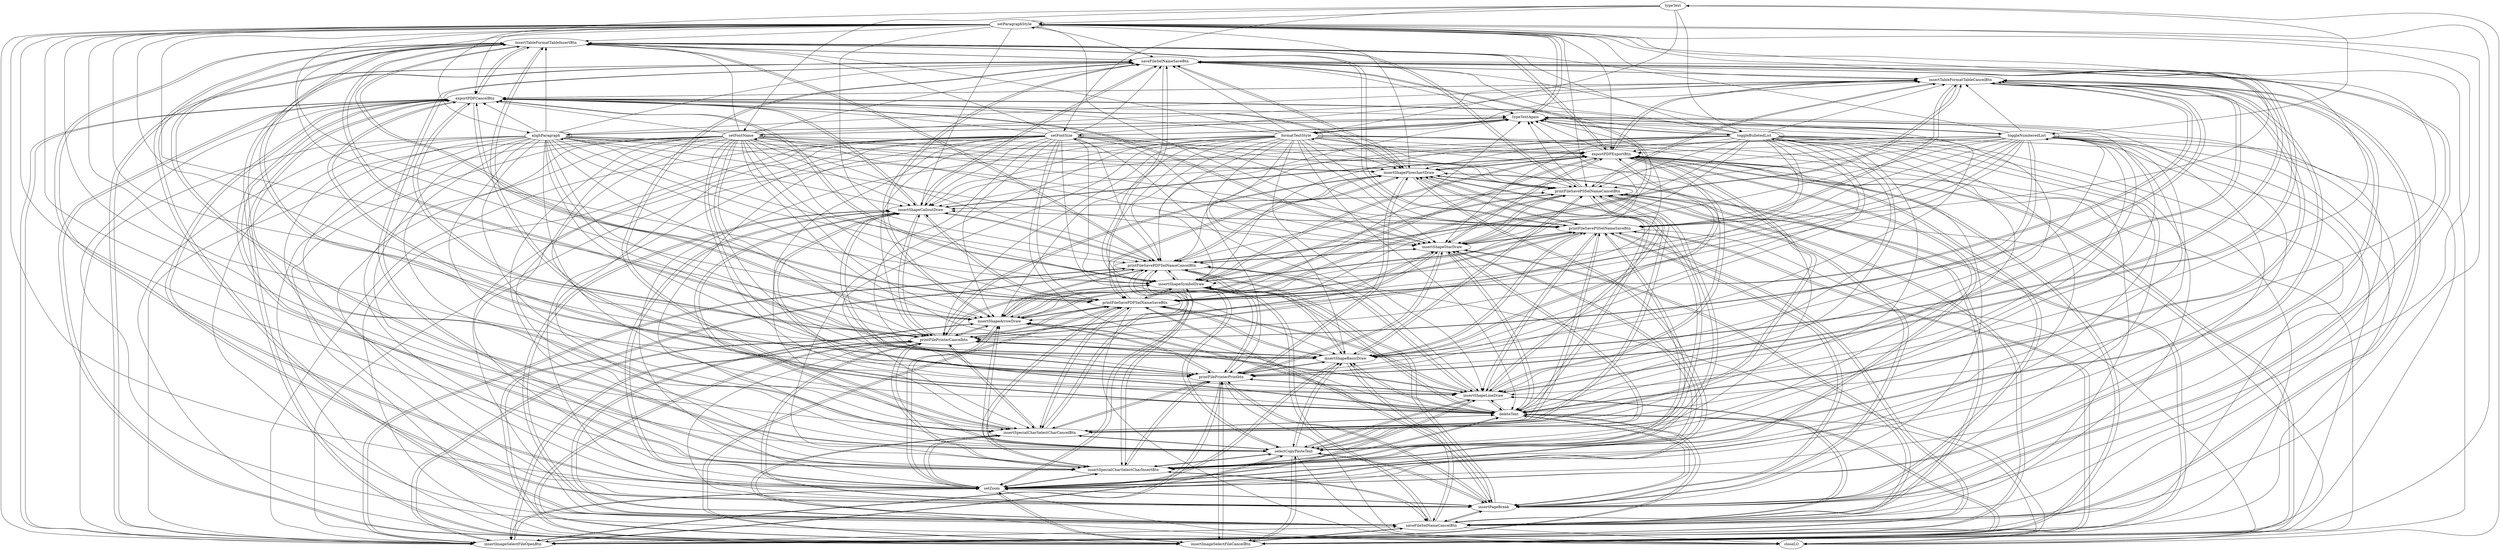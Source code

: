 strict digraph G {
  typeText [ label="typeText" ];
  setParagraphStyle [ label="setParagraphStyle" ];
  setFontName [ label="setFontName" ];
  setFontSize [ label="setFontSize" ];
  formatTextStyle [ label="formatTextStyle" ];
  toggleBulletedList [ label="toggleBulletedList" ];
  toggleNumberedList [ label="toggleNumberedList" ];
  alighParagraph [ label="alighParagraph" ];
  insertTableFormatTableInsertBtn [ label="insertTableFormatTableInsertBtn" ];
  insertTableFormatTableCancelBtn [ label="insertTableFormatTableCancelBtn" ];
  insertImageSelectFileOpenBtn [ label="insertImageSelectFileOpenBtn" ];
  insertImageSelectFileCancelBtn [ label="insertImageSelectFileCancelBtn" ];
  insertPageBreak [ label="insertPageBreak" ];
  insertSpecialCharSelectCharInsertBtn [ label="insertSpecialCharSelectCharInsertBtn" ];
  insertSpecialCharSelectCharCancelBtn [ label="insertSpecialCharSelectCharCancelBtn" ];
  insertShapeLineDraw [ label="insertShapeLineDraw" ];
  insertShapeBasicDraw [ label="insertShapeBasicDraw" ];
  insertShapeArrowDraw [ label="insertShapeArrowDraw" ];
  insertShapeSymbolDraw [ label="insertShapeSymbolDraw" ];
  insertShapeStarDraw [ label="insertShapeStarDraw" ];
  insertShapeCalloutDraw [ label="insertShapeCalloutDraw" ];
  insertShapeFlowchartDraw [ label="insertShapeFlowchartDraw" ];
  typeTextAgain [ label="typeTextAgain" ];
  saveFileSelNameSaveBtn [ label="saveFileSelNameSaveBtn" ];
  saveFileSelNameCancelBtn [ label="saveFileSelNameCancelBtn" ];
  setZoom [ label="setZoom" ];
  selectCopyPasteText [ label="selectCopyPasteText" ];
  deleteText [ label="deleteText" ];
  printFilePrinterPrintbtn [ label="printFilePrinterPrintbtn" ];
  printFilePrinterCancelbtn [ label="printFilePrinterCancelbtn" ];
  printFileSavePDFSelNameSaveBtn [ label="printFileSavePDFSelNameSaveBtn" ];
  printFileSavePDFSelNameCancelBtn [ label="printFileSavePDFSelNameCancelBtn" ];
  printFileSavePSSelNameSaveBtn [ label="printFileSavePSSelNameSaveBtn" ];
  printFileSavePSSelNameCancelBtn [ label="printFileSavePSSelNameCancelBtn" ];
  exportPDFExportBtn [ label="exportPDFExportBtn" ];
  exportPDFCancelBtn [ label="exportPDFCancelBtn" ];
  closeLO [ label="closeLO" ];
  typeText -> setParagraphStyle;
  typeText -> setFontName;
  typeText -> setFontSize;
  typeText -> formatTextStyle;
  typeText -> toggleBulletedList;
  typeText -> toggleNumberedList;
  typeText -> alighParagraph;
  setParagraphStyle -> typeTextAgain;
  typeTextAgain -> setParagraphStyle;
  setParagraphStyle -> insertTableFormatTableInsertBtn;
  setParagraphStyle -> insertTableFormatTableCancelBtn;
  setParagraphStyle -> insertImageSelectFileOpenBtn;
  setParagraphStyle -> insertImageSelectFileCancelBtn;
  setParagraphStyle -> insertPageBreak;
  setParagraphStyle -> insertSpecialCharSelectCharInsertBtn;
  setParagraphStyle -> insertSpecialCharSelectCharCancelBtn;
  setParagraphStyle -> insertShapeLineDraw;
  setParagraphStyle -> insertShapeBasicDraw;
  setParagraphStyle -> insertShapeArrowDraw;
  setParagraphStyle -> insertShapeSymbolDraw;
  setParagraphStyle -> insertShapeStarDraw;
  setParagraphStyle -> insertShapeCalloutDraw;
  setParagraphStyle -> insertShapeFlowchartDraw;
  setFontName -> typeTextAgain;
  typeTextAgain -> setFontName;
  setFontName -> insertTableFormatTableInsertBtn;
  setFontName -> insertTableFormatTableCancelBtn;
  setFontName -> insertImageSelectFileOpenBtn;
  setFontName -> insertImageSelectFileCancelBtn;
  setFontName -> insertPageBreak;
  setFontName -> insertSpecialCharSelectCharInsertBtn;
  setFontName -> insertSpecialCharSelectCharCancelBtn;
  setFontName -> insertShapeLineDraw;
  setFontName -> insertShapeBasicDraw;
  setFontName -> insertShapeArrowDraw;
  setFontName -> insertShapeSymbolDraw;
  setFontName -> insertShapeStarDraw;
  setFontName -> insertShapeCalloutDraw;
  setFontName -> insertShapeFlowchartDraw;
  setFontSize -> typeTextAgain;
  typeTextAgain -> setFontSize;
  setFontSize -> insertTableFormatTableInsertBtn;
  setFontSize -> insertTableFormatTableCancelBtn;
  setFontSize -> insertImageSelectFileOpenBtn;
  setFontSize -> insertImageSelectFileCancelBtn;
  setFontSize -> insertPageBreak;
  setFontSize -> insertSpecialCharSelectCharInsertBtn;
  setFontSize -> insertSpecialCharSelectCharCancelBtn;
  setFontSize -> insertShapeLineDraw;
  setFontSize -> insertShapeBasicDraw;
  setFontSize -> insertShapeArrowDraw;
  setFontSize -> insertShapeSymbolDraw;
  setFontSize -> insertShapeStarDraw;
  setFontSize -> insertShapeCalloutDraw;
  setFontSize -> insertShapeFlowchartDraw;
  formatTextStyle -> typeTextAgain;
  typeTextAgain -> formatTextStyle;
  formatTextStyle -> insertTableFormatTableInsertBtn;
  formatTextStyle -> insertTableFormatTableCancelBtn;
  formatTextStyle -> insertImageSelectFileOpenBtn;
  formatTextStyle -> insertImageSelectFileCancelBtn;
  formatTextStyle -> insertPageBreak;
  formatTextStyle -> insertSpecialCharSelectCharInsertBtn;
  formatTextStyle -> insertSpecialCharSelectCharCancelBtn;
  formatTextStyle -> insertShapeLineDraw;
  formatTextStyle -> insertShapeBasicDraw;
  formatTextStyle -> insertShapeArrowDraw;
  formatTextStyle -> insertShapeSymbolDraw;
  formatTextStyle -> insertShapeStarDraw;
  formatTextStyle -> insertShapeCalloutDraw;
  formatTextStyle -> insertShapeFlowchartDraw;
  toggleBulletedList -> typeTextAgain;
  typeTextAgain -> toggleBulletedList;
  toggleBulletedList -> insertTableFormatTableInsertBtn;
  toggleBulletedList -> insertTableFormatTableCancelBtn;
  toggleBulletedList -> insertImageSelectFileOpenBtn;
  toggleBulletedList -> insertImageSelectFileCancelBtn;
  toggleBulletedList -> insertPageBreak;
  toggleBulletedList -> insertSpecialCharSelectCharInsertBtn;
  toggleBulletedList -> insertSpecialCharSelectCharCancelBtn;
  toggleBulletedList -> insertShapeLineDraw;
  toggleBulletedList -> insertShapeBasicDraw;
  toggleBulletedList -> insertShapeArrowDraw;
  toggleBulletedList -> insertShapeSymbolDraw;
  toggleBulletedList -> insertShapeStarDraw;
  toggleBulletedList -> insertShapeCalloutDraw;
  toggleBulletedList -> insertShapeFlowchartDraw;
  toggleNumberedList -> typeTextAgain;
  typeTextAgain -> toggleNumberedList;
  toggleNumberedList -> insertTableFormatTableInsertBtn;
  toggleNumberedList -> insertTableFormatTableCancelBtn;
  toggleNumberedList -> insertImageSelectFileOpenBtn;
  toggleNumberedList -> insertImageSelectFileCancelBtn;
  toggleNumberedList -> insertPageBreak;
  toggleNumberedList -> insertSpecialCharSelectCharInsertBtn;
  toggleNumberedList -> insertSpecialCharSelectCharCancelBtn;
  toggleNumberedList -> insertShapeLineDraw;
  toggleNumberedList -> insertShapeBasicDraw;
  toggleNumberedList -> insertShapeArrowDraw;
  toggleNumberedList -> insertShapeSymbolDraw;
  toggleNumberedList -> insertShapeStarDraw;
  toggleNumberedList -> insertShapeCalloutDraw;
  toggleNumberedList -> insertShapeFlowchartDraw;
  alighParagraph -> typeTextAgain;
  typeTextAgain -> alighParagraph;
  alighParagraph -> insertTableFormatTableInsertBtn;
  alighParagraph -> insertTableFormatTableCancelBtn;
  alighParagraph -> insertImageSelectFileOpenBtn;
  alighParagraph -> insertImageSelectFileCancelBtn;
  alighParagraph -> insertPageBreak;
  alighParagraph -> insertSpecialCharSelectCharInsertBtn;
  alighParagraph -> insertSpecialCharSelectCharCancelBtn;
  alighParagraph -> insertShapeLineDraw;
  alighParagraph -> insertShapeBasicDraw;
  alighParagraph -> insertShapeArrowDraw;
  alighParagraph -> insertShapeSymbolDraw;
  alighParagraph -> insertShapeStarDraw;
  alighParagraph -> insertShapeCalloutDraw;
  alighParagraph -> insertShapeFlowchartDraw;
  setParagraphStyle -> setParagraphStyle;
  setParagraphStyle -> saveFileSelNameSaveBtn;
  setParagraphStyle -> saveFileSelNameCancelBtn;
  setParagraphStyle -> setZoom;
  setParagraphStyle -> selectCopyPasteText;
  setParagraphStyle -> deleteText;
  setParagraphStyle -> printFilePrinterPrintbtn;
  setParagraphStyle -> printFilePrinterCancelbtn;
  setParagraphStyle -> printFileSavePDFSelNameSaveBtn;
  setParagraphStyle -> printFileSavePDFSelNameCancelBtn;
  setParagraphStyle -> printFileSavePSSelNameSaveBtn;
  setParagraphStyle -> printFileSavePSSelNameCancelBtn;
  setParagraphStyle -> exportPDFExportBtn;
  setParagraphStyle -> exportPDFCancelBtn;
  setFontName -> setFontName;
  setFontName -> saveFileSelNameSaveBtn;
  setFontName -> saveFileSelNameCancelBtn;
  setFontName -> setZoom;
  setFontName -> selectCopyPasteText;
  setFontName -> deleteText;
  setFontName -> printFilePrinterPrintbtn;
  setFontName -> printFilePrinterCancelbtn;
  setFontName -> printFileSavePDFSelNameSaveBtn;
  setFontName -> printFileSavePDFSelNameCancelBtn;
  setFontName -> printFileSavePSSelNameSaveBtn;
  setFontName -> printFileSavePSSelNameCancelBtn;
  setFontName -> exportPDFExportBtn;
  setFontName -> exportPDFCancelBtn;
  setFontSize -> setFontSize;
  setFontSize -> saveFileSelNameSaveBtn;
  setFontSize -> saveFileSelNameCancelBtn;
  setFontSize -> setZoom;
  setFontSize -> selectCopyPasteText;
  setFontSize -> deleteText;
  setFontSize -> printFilePrinterPrintbtn;
  setFontSize -> printFilePrinterCancelbtn;
  setFontSize -> printFileSavePDFSelNameSaveBtn;
  setFontSize -> printFileSavePDFSelNameCancelBtn;
  setFontSize -> printFileSavePSSelNameSaveBtn;
  setFontSize -> printFileSavePSSelNameCancelBtn;
  setFontSize -> exportPDFExportBtn;
  setFontSize -> exportPDFCancelBtn;
  formatTextStyle -> formatTextStyle;
  formatTextStyle -> saveFileSelNameSaveBtn;
  formatTextStyle -> saveFileSelNameCancelBtn;
  formatTextStyle -> setZoom;
  formatTextStyle -> selectCopyPasteText;
  formatTextStyle -> deleteText;
  formatTextStyle -> printFilePrinterPrintbtn;
  formatTextStyle -> printFilePrinterCancelbtn;
  formatTextStyle -> printFileSavePDFSelNameSaveBtn;
  formatTextStyle -> printFileSavePDFSelNameCancelBtn;
  formatTextStyle -> printFileSavePSSelNameSaveBtn;
  formatTextStyle -> printFileSavePSSelNameCancelBtn;
  formatTextStyle -> exportPDFExportBtn;
  formatTextStyle -> exportPDFCancelBtn;
  toggleBulletedList -> toggleBulletedList;
  toggleBulletedList -> saveFileSelNameSaveBtn;
  toggleBulletedList -> saveFileSelNameCancelBtn;
  toggleBulletedList -> setZoom;
  toggleBulletedList -> selectCopyPasteText;
  toggleBulletedList -> deleteText;
  toggleBulletedList -> printFilePrinterPrintbtn;
  toggleBulletedList -> printFilePrinterCancelbtn;
  toggleBulletedList -> printFileSavePDFSelNameSaveBtn;
  toggleBulletedList -> printFileSavePDFSelNameCancelBtn;
  toggleBulletedList -> printFileSavePSSelNameSaveBtn;
  toggleBulletedList -> printFileSavePSSelNameCancelBtn;
  toggleBulletedList -> exportPDFExportBtn;
  toggleBulletedList -> exportPDFCancelBtn;
  toggleNumberedList -> toggleNumberedList;
  toggleNumberedList -> saveFileSelNameSaveBtn;
  toggleNumberedList -> saveFileSelNameCancelBtn;
  toggleNumberedList -> setZoom;
  toggleNumberedList -> selectCopyPasteText;
  toggleNumberedList -> deleteText;
  toggleNumberedList -> printFilePrinterPrintbtn;
  toggleNumberedList -> printFilePrinterCancelbtn;
  toggleNumberedList -> printFileSavePDFSelNameSaveBtn;
  toggleNumberedList -> printFileSavePDFSelNameCancelBtn;
  toggleNumberedList -> printFileSavePSSelNameSaveBtn;
  toggleNumberedList -> printFileSavePSSelNameCancelBtn;
  toggleNumberedList -> exportPDFExportBtn;
  toggleNumberedList -> exportPDFCancelBtn;
  alighParagraph -> alighParagraph;
  alighParagraph -> saveFileSelNameSaveBtn;
  alighParagraph -> saveFileSelNameCancelBtn;
  alighParagraph -> setZoom;
  alighParagraph -> selectCopyPasteText;
  alighParagraph -> deleteText;
  alighParagraph -> printFilePrinterPrintbtn;
  alighParagraph -> printFilePrinterCancelbtn;
  alighParagraph -> printFileSavePDFSelNameSaveBtn;
  alighParagraph -> printFileSavePDFSelNameCancelBtn;
  alighParagraph -> printFileSavePSSelNameSaveBtn;
  alighParagraph -> printFileSavePSSelNameCancelBtn;
  alighParagraph -> exportPDFExportBtn;
  alighParagraph -> exportPDFCancelBtn;
  insertTableFormatTableInsertBtn -> saveFileSelNameSaveBtn;
  saveFileSelNameSaveBtn -> insertTableFormatTableInsertBtn;
  insertTableFormatTableCancelBtn -> saveFileSelNameSaveBtn;
  saveFileSelNameSaveBtn -> insertTableFormatTableCancelBtn;
  insertImageSelectFileOpenBtn -> saveFileSelNameSaveBtn;
  saveFileSelNameSaveBtn -> insertImageSelectFileOpenBtn;
  insertImageSelectFileCancelBtn -> saveFileSelNameSaveBtn;
  saveFileSelNameSaveBtn -> insertImageSelectFileCancelBtn;
  insertPageBreak -> saveFileSelNameSaveBtn;
  saveFileSelNameSaveBtn -> insertPageBreak;
  insertSpecialCharSelectCharInsertBtn -> saveFileSelNameSaveBtn;
  saveFileSelNameSaveBtn -> insertSpecialCharSelectCharInsertBtn;
  insertSpecialCharSelectCharCancelBtn -> saveFileSelNameSaveBtn;
  saveFileSelNameSaveBtn -> insertSpecialCharSelectCharCancelBtn;
  insertShapeLineDraw -> saveFileSelNameSaveBtn;
  saveFileSelNameSaveBtn -> insertShapeLineDraw;
  insertShapeBasicDraw -> saveFileSelNameSaveBtn;
  saveFileSelNameSaveBtn -> insertShapeBasicDraw;
  insertShapeArrowDraw -> saveFileSelNameSaveBtn;
  saveFileSelNameSaveBtn -> insertShapeArrowDraw;
  insertShapeSymbolDraw -> saveFileSelNameSaveBtn;
  saveFileSelNameSaveBtn -> insertShapeSymbolDraw;
  insertShapeStarDraw -> saveFileSelNameSaveBtn;
  saveFileSelNameSaveBtn -> insertShapeStarDraw;
  insertShapeCalloutDraw -> saveFileSelNameSaveBtn;
  saveFileSelNameSaveBtn -> insertShapeCalloutDraw;
  insertShapeFlowchartDraw -> saveFileSelNameSaveBtn;
  saveFileSelNameSaveBtn -> insertShapeFlowchartDraw;
  saveFileSelNameSaveBtn -> typeTextAgain;
  saveFileSelNameSaveBtn -> closeLO;
  insertTableFormatTableInsertBtn -> saveFileSelNameCancelBtn;
  saveFileSelNameCancelBtn -> insertTableFormatTableInsertBtn;
  insertTableFormatTableCancelBtn -> saveFileSelNameCancelBtn;
  saveFileSelNameCancelBtn -> insertTableFormatTableCancelBtn;
  insertImageSelectFileOpenBtn -> saveFileSelNameCancelBtn;
  saveFileSelNameCancelBtn -> insertImageSelectFileOpenBtn;
  insertImageSelectFileCancelBtn -> saveFileSelNameCancelBtn;
  saveFileSelNameCancelBtn -> insertImageSelectFileCancelBtn;
  insertPageBreak -> saveFileSelNameCancelBtn;
  saveFileSelNameCancelBtn -> insertPageBreak;
  insertSpecialCharSelectCharInsertBtn -> saveFileSelNameCancelBtn;
  saveFileSelNameCancelBtn -> insertSpecialCharSelectCharInsertBtn;
  insertSpecialCharSelectCharCancelBtn -> saveFileSelNameCancelBtn;
  saveFileSelNameCancelBtn -> insertSpecialCharSelectCharCancelBtn;
  insertShapeLineDraw -> saveFileSelNameCancelBtn;
  saveFileSelNameCancelBtn -> insertShapeLineDraw;
  insertShapeBasicDraw -> saveFileSelNameCancelBtn;
  saveFileSelNameCancelBtn -> insertShapeBasicDraw;
  insertShapeArrowDraw -> saveFileSelNameCancelBtn;
  saveFileSelNameCancelBtn -> insertShapeArrowDraw;
  insertShapeSymbolDraw -> saveFileSelNameCancelBtn;
  saveFileSelNameCancelBtn -> insertShapeSymbolDraw;
  insertShapeStarDraw -> saveFileSelNameCancelBtn;
  saveFileSelNameCancelBtn -> insertShapeStarDraw;
  insertShapeCalloutDraw -> saveFileSelNameCancelBtn;
  saveFileSelNameCancelBtn -> insertShapeCalloutDraw;
  insertShapeFlowchartDraw -> saveFileSelNameCancelBtn;
  saveFileSelNameCancelBtn -> insertShapeFlowchartDraw;
  saveFileSelNameCancelBtn -> typeTextAgain;
  saveFileSelNameCancelBtn -> closeLO;
  insertTableFormatTableInsertBtn -> setZoom;
  setZoom -> insertTableFormatTableInsertBtn;
  insertTableFormatTableCancelBtn -> setZoom;
  setZoom -> insertTableFormatTableCancelBtn;
  insertImageSelectFileOpenBtn -> setZoom;
  setZoom -> insertImageSelectFileOpenBtn;
  insertImageSelectFileCancelBtn -> setZoom;
  setZoom -> insertImageSelectFileCancelBtn;
  insertPageBreak -> setZoom;
  setZoom -> insertPageBreak;
  insertSpecialCharSelectCharInsertBtn -> setZoom;
  setZoom -> insertSpecialCharSelectCharInsertBtn;
  insertSpecialCharSelectCharCancelBtn -> setZoom;
  setZoom -> insertSpecialCharSelectCharCancelBtn;
  insertShapeLineDraw -> setZoom;
  setZoom -> insertShapeLineDraw;
  insertShapeBasicDraw -> setZoom;
  setZoom -> insertShapeBasicDraw;
  insertShapeArrowDraw -> setZoom;
  setZoom -> insertShapeArrowDraw;
  insertShapeSymbolDraw -> setZoom;
  setZoom -> insertShapeSymbolDraw;
  insertShapeStarDraw -> setZoom;
  setZoom -> insertShapeStarDraw;
  insertShapeCalloutDraw -> setZoom;
  setZoom -> insertShapeCalloutDraw;
  insertShapeFlowchartDraw -> setZoom;
  setZoom -> insertShapeFlowchartDraw;
  setZoom -> typeTextAgain;
  setZoom -> closeLO;
  insertTableFormatTableInsertBtn -> selectCopyPasteText;
  selectCopyPasteText -> insertTableFormatTableInsertBtn;
  insertTableFormatTableCancelBtn -> selectCopyPasteText;
  selectCopyPasteText -> insertTableFormatTableCancelBtn;
  insertImageSelectFileOpenBtn -> selectCopyPasteText;
  selectCopyPasteText -> insertImageSelectFileOpenBtn;
  insertImageSelectFileCancelBtn -> selectCopyPasteText;
  selectCopyPasteText -> insertImageSelectFileCancelBtn;
  insertPageBreak -> selectCopyPasteText;
  selectCopyPasteText -> insertPageBreak;
  insertSpecialCharSelectCharInsertBtn -> selectCopyPasteText;
  selectCopyPasteText -> insertSpecialCharSelectCharInsertBtn;
  insertSpecialCharSelectCharCancelBtn -> selectCopyPasteText;
  selectCopyPasteText -> insertSpecialCharSelectCharCancelBtn;
  insertShapeLineDraw -> selectCopyPasteText;
  selectCopyPasteText -> insertShapeLineDraw;
  insertShapeBasicDraw -> selectCopyPasteText;
  selectCopyPasteText -> insertShapeBasicDraw;
  insertShapeArrowDraw -> selectCopyPasteText;
  selectCopyPasteText -> insertShapeArrowDraw;
  insertShapeSymbolDraw -> selectCopyPasteText;
  selectCopyPasteText -> insertShapeSymbolDraw;
  insertShapeStarDraw -> selectCopyPasteText;
  selectCopyPasteText -> insertShapeStarDraw;
  insertShapeCalloutDraw -> selectCopyPasteText;
  selectCopyPasteText -> insertShapeCalloutDraw;
  insertShapeFlowchartDraw -> selectCopyPasteText;
  selectCopyPasteText -> insertShapeFlowchartDraw;
  selectCopyPasteText -> typeTextAgain;
  selectCopyPasteText -> closeLO;
  insertTableFormatTableInsertBtn -> deleteText;
  deleteText -> insertTableFormatTableInsertBtn;
  insertTableFormatTableCancelBtn -> deleteText;
  deleteText -> insertTableFormatTableCancelBtn;
  insertImageSelectFileOpenBtn -> deleteText;
  deleteText -> insertImageSelectFileOpenBtn;
  insertImageSelectFileCancelBtn -> deleteText;
  deleteText -> insertImageSelectFileCancelBtn;
  insertPageBreak -> deleteText;
  deleteText -> insertPageBreak;
  insertSpecialCharSelectCharInsertBtn -> deleteText;
  deleteText -> insertSpecialCharSelectCharInsertBtn;
  insertSpecialCharSelectCharCancelBtn -> deleteText;
  deleteText -> insertSpecialCharSelectCharCancelBtn;
  insertShapeLineDraw -> deleteText;
  deleteText -> insertShapeLineDraw;
  insertShapeBasicDraw -> deleteText;
  deleteText -> insertShapeBasicDraw;
  insertShapeArrowDraw -> deleteText;
  deleteText -> insertShapeArrowDraw;
  insertShapeSymbolDraw -> deleteText;
  deleteText -> insertShapeSymbolDraw;
  insertShapeStarDraw -> deleteText;
  deleteText -> insertShapeStarDraw;
  insertShapeCalloutDraw -> deleteText;
  deleteText -> insertShapeCalloutDraw;
  insertShapeFlowchartDraw -> deleteText;
  deleteText -> insertShapeFlowchartDraw;
  deleteText -> typeTextAgain;
  deleteText -> closeLO;
  insertTableFormatTableInsertBtn -> printFilePrinterPrintbtn;
  printFilePrinterPrintbtn -> insertTableFormatTableInsertBtn;
  insertTableFormatTableCancelBtn -> printFilePrinterPrintbtn;
  printFilePrinterPrintbtn -> insertTableFormatTableCancelBtn;
  insertImageSelectFileOpenBtn -> printFilePrinterPrintbtn;
  printFilePrinterPrintbtn -> insertImageSelectFileOpenBtn;
  insertImageSelectFileCancelBtn -> printFilePrinterPrintbtn;
  printFilePrinterPrintbtn -> insertImageSelectFileCancelBtn;
  insertPageBreak -> printFilePrinterPrintbtn;
  printFilePrinterPrintbtn -> insertPageBreak;
  insertSpecialCharSelectCharInsertBtn -> printFilePrinterPrintbtn;
  printFilePrinterPrintbtn -> insertSpecialCharSelectCharInsertBtn;
  insertSpecialCharSelectCharCancelBtn -> printFilePrinterPrintbtn;
  printFilePrinterPrintbtn -> insertSpecialCharSelectCharCancelBtn;
  insertShapeLineDraw -> printFilePrinterPrintbtn;
  printFilePrinterPrintbtn -> insertShapeLineDraw;
  insertShapeBasicDraw -> printFilePrinterPrintbtn;
  printFilePrinterPrintbtn -> insertShapeBasicDraw;
  insertShapeArrowDraw -> printFilePrinterPrintbtn;
  printFilePrinterPrintbtn -> insertShapeArrowDraw;
  insertShapeSymbolDraw -> printFilePrinterPrintbtn;
  printFilePrinterPrintbtn -> insertShapeSymbolDraw;
  insertShapeStarDraw -> printFilePrinterPrintbtn;
  printFilePrinterPrintbtn -> insertShapeStarDraw;
  insertShapeCalloutDraw -> printFilePrinterPrintbtn;
  printFilePrinterPrintbtn -> insertShapeCalloutDraw;
  insertShapeFlowchartDraw -> printFilePrinterPrintbtn;
  printFilePrinterPrintbtn -> insertShapeFlowchartDraw;
  printFilePrinterPrintbtn -> typeTextAgain;
  printFilePrinterPrintbtn -> closeLO;
  insertTableFormatTableInsertBtn -> printFilePrinterCancelbtn;
  printFilePrinterCancelbtn -> insertTableFormatTableInsertBtn;
  insertTableFormatTableCancelBtn -> printFilePrinterCancelbtn;
  printFilePrinterCancelbtn -> insertTableFormatTableCancelBtn;
  insertImageSelectFileOpenBtn -> printFilePrinterCancelbtn;
  printFilePrinterCancelbtn -> insertImageSelectFileOpenBtn;
  insertImageSelectFileCancelBtn -> printFilePrinterCancelbtn;
  printFilePrinterCancelbtn -> insertImageSelectFileCancelBtn;
  insertPageBreak -> printFilePrinterCancelbtn;
  printFilePrinterCancelbtn -> insertPageBreak;
  insertSpecialCharSelectCharInsertBtn -> printFilePrinterCancelbtn;
  printFilePrinterCancelbtn -> insertSpecialCharSelectCharInsertBtn;
  insertSpecialCharSelectCharCancelBtn -> printFilePrinterCancelbtn;
  printFilePrinterCancelbtn -> insertSpecialCharSelectCharCancelBtn;
  insertShapeLineDraw -> printFilePrinterCancelbtn;
  printFilePrinterCancelbtn -> insertShapeLineDraw;
  insertShapeBasicDraw -> printFilePrinterCancelbtn;
  printFilePrinterCancelbtn -> insertShapeBasicDraw;
  insertShapeArrowDraw -> printFilePrinterCancelbtn;
  printFilePrinterCancelbtn -> insertShapeArrowDraw;
  insertShapeSymbolDraw -> printFilePrinterCancelbtn;
  printFilePrinterCancelbtn -> insertShapeSymbolDraw;
  insertShapeStarDraw -> printFilePrinterCancelbtn;
  printFilePrinterCancelbtn -> insertShapeStarDraw;
  insertShapeCalloutDraw -> printFilePrinterCancelbtn;
  printFilePrinterCancelbtn -> insertShapeCalloutDraw;
  insertShapeFlowchartDraw -> printFilePrinterCancelbtn;
  printFilePrinterCancelbtn -> insertShapeFlowchartDraw;
  printFilePrinterCancelbtn -> typeTextAgain;
  printFilePrinterCancelbtn -> closeLO;
  insertTableFormatTableInsertBtn -> printFileSavePDFSelNameSaveBtn;
  printFileSavePDFSelNameSaveBtn -> insertTableFormatTableInsertBtn;
  insertTableFormatTableCancelBtn -> printFileSavePDFSelNameSaveBtn;
  printFileSavePDFSelNameSaveBtn -> insertTableFormatTableCancelBtn;
  insertImageSelectFileOpenBtn -> printFileSavePDFSelNameSaveBtn;
  printFileSavePDFSelNameSaveBtn -> insertImageSelectFileOpenBtn;
  insertImageSelectFileCancelBtn -> printFileSavePDFSelNameSaveBtn;
  printFileSavePDFSelNameSaveBtn -> insertImageSelectFileCancelBtn;
  insertPageBreak -> printFileSavePDFSelNameSaveBtn;
  printFileSavePDFSelNameSaveBtn -> insertPageBreak;
  insertSpecialCharSelectCharInsertBtn -> printFileSavePDFSelNameSaveBtn;
  printFileSavePDFSelNameSaveBtn -> insertSpecialCharSelectCharInsertBtn;
  insertSpecialCharSelectCharCancelBtn -> printFileSavePDFSelNameSaveBtn;
  printFileSavePDFSelNameSaveBtn -> insertSpecialCharSelectCharCancelBtn;
  insertShapeLineDraw -> printFileSavePDFSelNameSaveBtn;
  printFileSavePDFSelNameSaveBtn -> insertShapeLineDraw;
  insertShapeBasicDraw -> printFileSavePDFSelNameSaveBtn;
  printFileSavePDFSelNameSaveBtn -> insertShapeBasicDraw;
  insertShapeArrowDraw -> printFileSavePDFSelNameSaveBtn;
  printFileSavePDFSelNameSaveBtn -> insertShapeArrowDraw;
  insertShapeSymbolDraw -> printFileSavePDFSelNameSaveBtn;
  printFileSavePDFSelNameSaveBtn -> insertShapeSymbolDraw;
  insertShapeStarDraw -> printFileSavePDFSelNameSaveBtn;
  printFileSavePDFSelNameSaveBtn -> insertShapeStarDraw;
  insertShapeCalloutDraw -> printFileSavePDFSelNameSaveBtn;
  printFileSavePDFSelNameSaveBtn -> insertShapeCalloutDraw;
  insertShapeFlowchartDraw -> printFileSavePDFSelNameSaveBtn;
  printFileSavePDFSelNameSaveBtn -> insertShapeFlowchartDraw;
  printFileSavePDFSelNameSaveBtn -> typeTextAgain;
  printFileSavePDFSelNameSaveBtn -> closeLO;
  insertTableFormatTableInsertBtn -> printFileSavePDFSelNameCancelBtn;
  printFileSavePDFSelNameCancelBtn -> insertTableFormatTableInsertBtn;
  insertTableFormatTableCancelBtn -> printFileSavePDFSelNameCancelBtn;
  printFileSavePDFSelNameCancelBtn -> insertTableFormatTableCancelBtn;
  insertImageSelectFileOpenBtn -> printFileSavePDFSelNameCancelBtn;
  printFileSavePDFSelNameCancelBtn -> insertImageSelectFileOpenBtn;
  insertImageSelectFileCancelBtn -> printFileSavePDFSelNameCancelBtn;
  printFileSavePDFSelNameCancelBtn -> insertImageSelectFileCancelBtn;
  insertPageBreak -> printFileSavePDFSelNameCancelBtn;
  printFileSavePDFSelNameCancelBtn -> insertPageBreak;
  insertSpecialCharSelectCharInsertBtn -> printFileSavePDFSelNameCancelBtn;
  printFileSavePDFSelNameCancelBtn -> insertSpecialCharSelectCharInsertBtn;
  insertSpecialCharSelectCharCancelBtn -> printFileSavePDFSelNameCancelBtn;
  printFileSavePDFSelNameCancelBtn -> insertSpecialCharSelectCharCancelBtn;
  insertShapeLineDraw -> printFileSavePDFSelNameCancelBtn;
  printFileSavePDFSelNameCancelBtn -> insertShapeLineDraw;
  insertShapeBasicDraw -> printFileSavePDFSelNameCancelBtn;
  printFileSavePDFSelNameCancelBtn -> insertShapeBasicDraw;
  insertShapeArrowDraw -> printFileSavePDFSelNameCancelBtn;
  printFileSavePDFSelNameCancelBtn -> insertShapeArrowDraw;
  insertShapeSymbolDraw -> printFileSavePDFSelNameCancelBtn;
  printFileSavePDFSelNameCancelBtn -> insertShapeSymbolDraw;
  insertShapeStarDraw -> printFileSavePDFSelNameCancelBtn;
  printFileSavePDFSelNameCancelBtn -> insertShapeStarDraw;
  insertShapeCalloutDraw -> printFileSavePDFSelNameCancelBtn;
  printFileSavePDFSelNameCancelBtn -> insertShapeCalloutDraw;
  insertShapeFlowchartDraw -> printFileSavePDFSelNameCancelBtn;
  printFileSavePDFSelNameCancelBtn -> insertShapeFlowchartDraw;
  printFileSavePDFSelNameCancelBtn -> typeTextAgain;
  printFileSavePDFSelNameCancelBtn -> closeLO;
  insertTableFormatTableInsertBtn -> printFileSavePSSelNameSaveBtn;
  printFileSavePSSelNameSaveBtn -> insertTableFormatTableInsertBtn;
  insertTableFormatTableCancelBtn -> printFileSavePSSelNameSaveBtn;
  printFileSavePSSelNameSaveBtn -> insertTableFormatTableCancelBtn;
  insertImageSelectFileOpenBtn -> printFileSavePSSelNameSaveBtn;
  printFileSavePSSelNameSaveBtn -> insertImageSelectFileOpenBtn;
  insertImageSelectFileCancelBtn -> printFileSavePSSelNameSaveBtn;
  printFileSavePSSelNameSaveBtn -> insertImageSelectFileCancelBtn;
  insertPageBreak -> printFileSavePSSelNameSaveBtn;
  printFileSavePSSelNameSaveBtn -> insertPageBreak;
  insertSpecialCharSelectCharInsertBtn -> printFileSavePSSelNameSaveBtn;
  printFileSavePSSelNameSaveBtn -> insertSpecialCharSelectCharInsertBtn;
  insertSpecialCharSelectCharCancelBtn -> printFileSavePSSelNameSaveBtn;
  printFileSavePSSelNameSaveBtn -> insertSpecialCharSelectCharCancelBtn;
  insertShapeLineDraw -> printFileSavePSSelNameSaveBtn;
  printFileSavePSSelNameSaveBtn -> insertShapeLineDraw;
  insertShapeBasicDraw -> printFileSavePSSelNameSaveBtn;
  printFileSavePSSelNameSaveBtn -> insertShapeBasicDraw;
  insertShapeArrowDraw -> printFileSavePSSelNameSaveBtn;
  printFileSavePSSelNameSaveBtn -> insertShapeArrowDraw;
  insertShapeSymbolDraw -> printFileSavePSSelNameSaveBtn;
  printFileSavePSSelNameSaveBtn -> insertShapeSymbolDraw;
  insertShapeStarDraw -> printFileSavePSSelNameSaveBtn;
  printFileSavePSSelNameSaveBtn -> insertShapeStarDraw;
  insertShapeCalloutDraw -> printFileSavePSSelNameSaveBtn;
  printFileSavePSSelNameSaveBtn -> insertShapeCalloutDraw;
  insertShapeFlowchartDraw -> printFileSavePSSelNameSaveBtn;
  printFileSavePSSelNameSaveBtn -> insertShapeFlowchartDraw;
  printFileSavePSSelNameSaveBtn -> typeTextAgain;
  printFileSavePSSelNameSaveBtn -> closeLO;
  insertTableFormatTableInsertBtn -> printFileSavePSSelNameCancelBtn;
  printFileSavePSSelNameCancelBtn -> insertTableFormatTableInsertBtn;
  insertTableFormatTableCancelBtn -> printFileSavePSSelNameCancelBtn;
  printFileSavePSSelNameCancelBtn -> insertTableFormatTableCancelBtn;
  insertImageSelectFileOpenBtn -> printFileSavePSSelNameCancelBtn;
  printFileSavePSSelNameCancelBtn -> insertImageSelectFileOpenBtn;
  insertImageSelectFileCancelBtn -> printFileSavePSSelNameCancelBtn;
  printFileSavePSSelNameCancelBtn -> insertImageSelectFileCancelBtn;
  insertPageBreak -> printFileSavePSSelNameCancelBtn;
  printFileSavePSSelNameCancelBtn -> insertPageBreak;
  insertSpecialCharSelectCharInsertBtn -> printFileSavePSSelNameCancelBtn;
  printFileSavePSSelNameCancelBtn -> insertSpecialCharSelectCharInsertBtn;
  insertSpecialCharSelectCharCancelBtn -> printFileSavePSSelNameCancelBtn;
  printFileSavePSSelNameCancelBtn -> insertSpecialCharSelectCharCancelBtn;
  insertShapeLineDraw -> printFileSavePSSelNameCancelBtn;
  printFileSavePSSelNameCancelBtn -> insertShapeLineDraw;
  insertShapeBasicDraw -> printFileSavePSSelNameCancelBtn;
  printFileSavePSSelNameCancelBtn -> insertShapeBasicDraw;
  insertShapeArrowDraw -> printFileSavePSSelNameCancelBtn;
  printFileSavePSSelNameCancelBtn -> insertShapeArrowDraw;
  insertShapeSymbolDraw -> printFileSavePSSelNameCancelBtn;
  printFileSavePSSelNameCancelBtn -> insertShapeSymbolDraw;
  insertShapeStarDraw -> printFileSavePSSelNameCancelBtn;
  printFileSavePSSelNameCancelBtn -> insertShapeStarDraw;
  insertShapeCalloutDraw -> printFileSavePSSelNameCancelBtn;
  printFileSavePSSelNameCancelBtn -> insertShapeCalloutDraw;
  insertShapeFlowchartDraw -> printFileSavePSSelNameCancelBtn;
  printFileSavePSSelNameCancelBtn -> insertShapeFlowchartDraw;
  printFileSavePSSelNameCancelBtn -> typeTextAgain;
  printFileSavePSSelNameCancelBtn -> closeLO;
  insertTableFormatTableInsertBtn -> exportPDFExportBtn;
  exportPDFExportBtn -> insertTableFormatTableInsertBtn;
  insertTableFormatTableCancelBtn -> exportPDFExportBtn;
  exportPDFExportBtn -> insertTableFormatTableCancelBtn;
  insertImageSelectFileOpenBtn -> exportPDFExportBtn;
  exportPDFExportBtn -> insertImageSelectFileOpenBtn;
  insertImageSelectFileCancelBtn -> exportPDFExportBtn;
  exportPDFExportBtn -> insertImageSelectFileCancelBtn;
  insertPageBreak -> exportPDFExportBtn;
  exportPDFExportBtn -> insertPageBreak;
  insertSpecialCharSelectCharInsertBtn -> exportPDFExportBtn;
  exportPDFExportBtn -> insertSpecialCharSelectCharInsertBtn;
  insertSpecialCharSelectCharCancelBtn -> exportPDFExportBtn;
  exportPDFExportBtn -> insertSpecialCharSelectCharCancelBtn;
  insertShapeLineDraw -> exportPDFExportBtn;
  exportPDFExportBtn -> insertShapeLineDraw;
  insertShapeBasicDraw -> exportPDFExportBtn;
  exportPDFExportBtn -> insertShapeBasicDraw;
  insertShapeArrowDraw -> exportPDFExportBtn;
  exportPDFExportBtn -> insertShapeArrowDraw;
  insertShapeSymbolDraw -> exportPDFExportBtn;
  exportPDFExportBtn -> insertShapeSymbolDraw;
  insertShapeStarDraw -> exportPDFExportBtn;
  exportPDFExportBtn -> insertShapeStarDraw;
  insertShapeCalloutDraw -> exportPDFExportBtn;
  exportPDFExportBtn -> insertShapeCalloutDraw;
  insertShapeFlowchartDraw -> exportPDFExportBtn;
  exportPDFExportBtn -> insertShapeFlowchartDraw;
  exportPDFExportBtn -> typeTextAgain;
  exportPDFExportBtn -> closeLO;
  insertTableFormatTableInsertBtn -> exportPDFCancelBtn;
  exportPDFCancelBtn -> insertTableFormatTableInsertBtn;
  insertTableFormatTableCancelBtn -> exportPDFCancelBtn;
  exportPDFCancelBtn -> insertTableFormatTableCancelBtn;
  insertImageSelectFileOpenBtn -> exportPDFCancelBtn;
  exportPDFCancelBtn -> insertImageSelectFileOpenBtn;
  insertImageSelectFileCancelBtn -> exportPDFCancelBtn;
  exportPDFCancelBtn -> insertImageSelectFileCancelBtn;
  insertPageBreak -> exportPDFCancelBtn;
  exportPDFCancelBtn -> insertPageBreak;
  insertSpecialCharSelectCharInsertBtn -> exportPDFCancelBtn;
  exportPDFCancelBtn -> insertSpecialCharSelectCharInsertBtn;
  insertSpecialCharSelectCharCancelBtn -> exportPDFCancelBtn;
  exportPDFCancelBtn -> insertSpecialCharSelectCharCancelBtn;
  insertShapeLineDraw -> exportPDFCancelBtn;
  exportPDFCancelBtn -> insertShapeLineDraw;
  insertShapeBasicDraw -> exportPDFCancelBtn;
  exportPDFCancelBtn -> insertShapeBasicDraw;
  insertShapeArrowDraw -> exportPDFCancelBtn;
  exportPDFCancelBtn -> insertShapeArrowDraw;
  insertShapeSymbolDraw -> exportPDFCancelBtn;
  exportPDFCancelBtn -> insertShapeSymbolDraw;
  insertShapeStarDraw -> exportPDFCancelBtn;
  exportPDFCancelBtn -> insertShapeStarDraw;
  insertShapeCalloutDraw -> exportPDFCancelBtn;
  exportPDFCancelBtn -> insertShapeCalloutDraw;
  insertShapeFlowchartDraw -> exportPDFCancelBtn;
  exportPDFCancelBtn -> insertShapeFlowchartDraw;
  exportPDFCancelBtn -> typeTextAgain;
  exportPDFCancelBtn -> closeLO;
  closeLO -> typeText;
}
